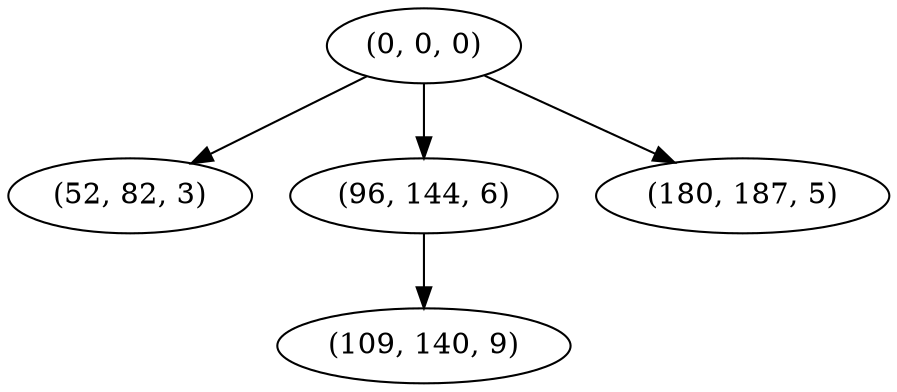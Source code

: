 digraph tree {
    "(0, 0, 0)";
    "(52, 82, 3)";
    "(96, 144, 6)";
    "(109, 140, 9)";
    "(180, 187, 5)";
    "(0, 0, 0)" -> "(52, 82, 3)";
    "(0, 0, 0)" -> "(96, 144, 6)";
    "(0, 0, 0)" -> "(180, 187, 5)";
    "(96, 144, 6)" -> "(109, 140, 9)";
}
